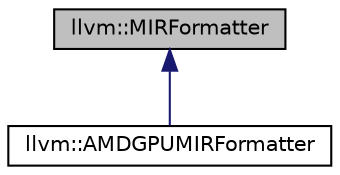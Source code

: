 digraph "llvm::MIRFormatter"
{
 // LATEX_PDF_SIZE
  bgcolor="transparent";
  edge [fontname="Helvetica",fontsize="10",labelfontname="Helvetica",labelfontsize="10"];
  node [fontname="Helvetica",fontsize="10",shape=record];
  Node1 [label="llvm::MIRFormatter",height=0.2,width=0.4,color="black", fillcolor="grey75", style="filled", fontcolor="black",tooltip="MIRFormater - Interface to format MIR operand based on target."];
  Node1 -> Node2 [dir="back",color="midnightblue",fontsize="10",style="solid",fontname="Helvetica"];
  Node2 [label="llvm::AMDGPUMIRFormatter",height=0.2,width=0.4,color="black",URL="$classllvm_1_1AMDGPUMIRFormatter.html",tooltip=" "];
}
